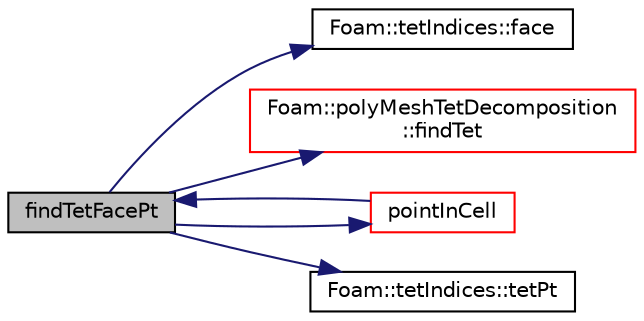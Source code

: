 digraph "findTetFacePt"
{
  bgcolor="transparent";
  edge [fontname="Helvetica",fontsize="10",labelfontname="Helvetica",labelfontsize="10"];
  node [fontname="Helvetica",fontsize="10",shape=record];
  rankdir="LR";
  Node1 [label="findTetFacePt",height=0.2,width=0.4,color="black", fillcolor="grey75", style="filled", fontcolor="black"];
  Node1 -> Node2 [color="midnightblue",fontsize="10",style="solid",fontname="Helvetica"];
  Node2 [label="Foam::tetIndices::face",height=0.2,width=0.4,color="black",URL="$a02660.html#aa7c10231d818b82cefb2bb4ef6d92494",tooltip="Return the face. "];
  Node1 -> Node3 [color="midnightblue",fontsize="10",style="solid",fontname="Helvetica"];
  Node3 [label="Foam::polyMeshTetDecomposition\l::findTet",height=0.2,width=0.4,color="red",URL="$a01965.html#a336110501f5915673070727c2b9cefc1",tooltip="Find the tet decomposition of the cell containing the given point. "];
  Node1 -> Node4 [color="midnightblue",fontsize="10",style="solid",fontname="Helvetica"];
  Node4 [label="pointInCell",height=0.2,width=0.4,color="red",URL="$a01959.html#abd7881899c21d42679b6a77b47adadb6",tooltip="Test if point p is in the celli. "];
  Node4 -> Node1 [color="midnightblue",fontsize="10",style="solid",fontname="Helvetica"];
  Node1 -> Node5 [color="midnightblue",fontsize="10",style="solid",fontname="Helvetica"];
  Node5 [label="Foam::tetIndices::tetPt",height=0.2,width=0.4,color="black",URL="$a02660.html#ac91df29c239ce81d2deef56c9f5769c4",tooltip="Return the characterising tetPtI. "];
}
